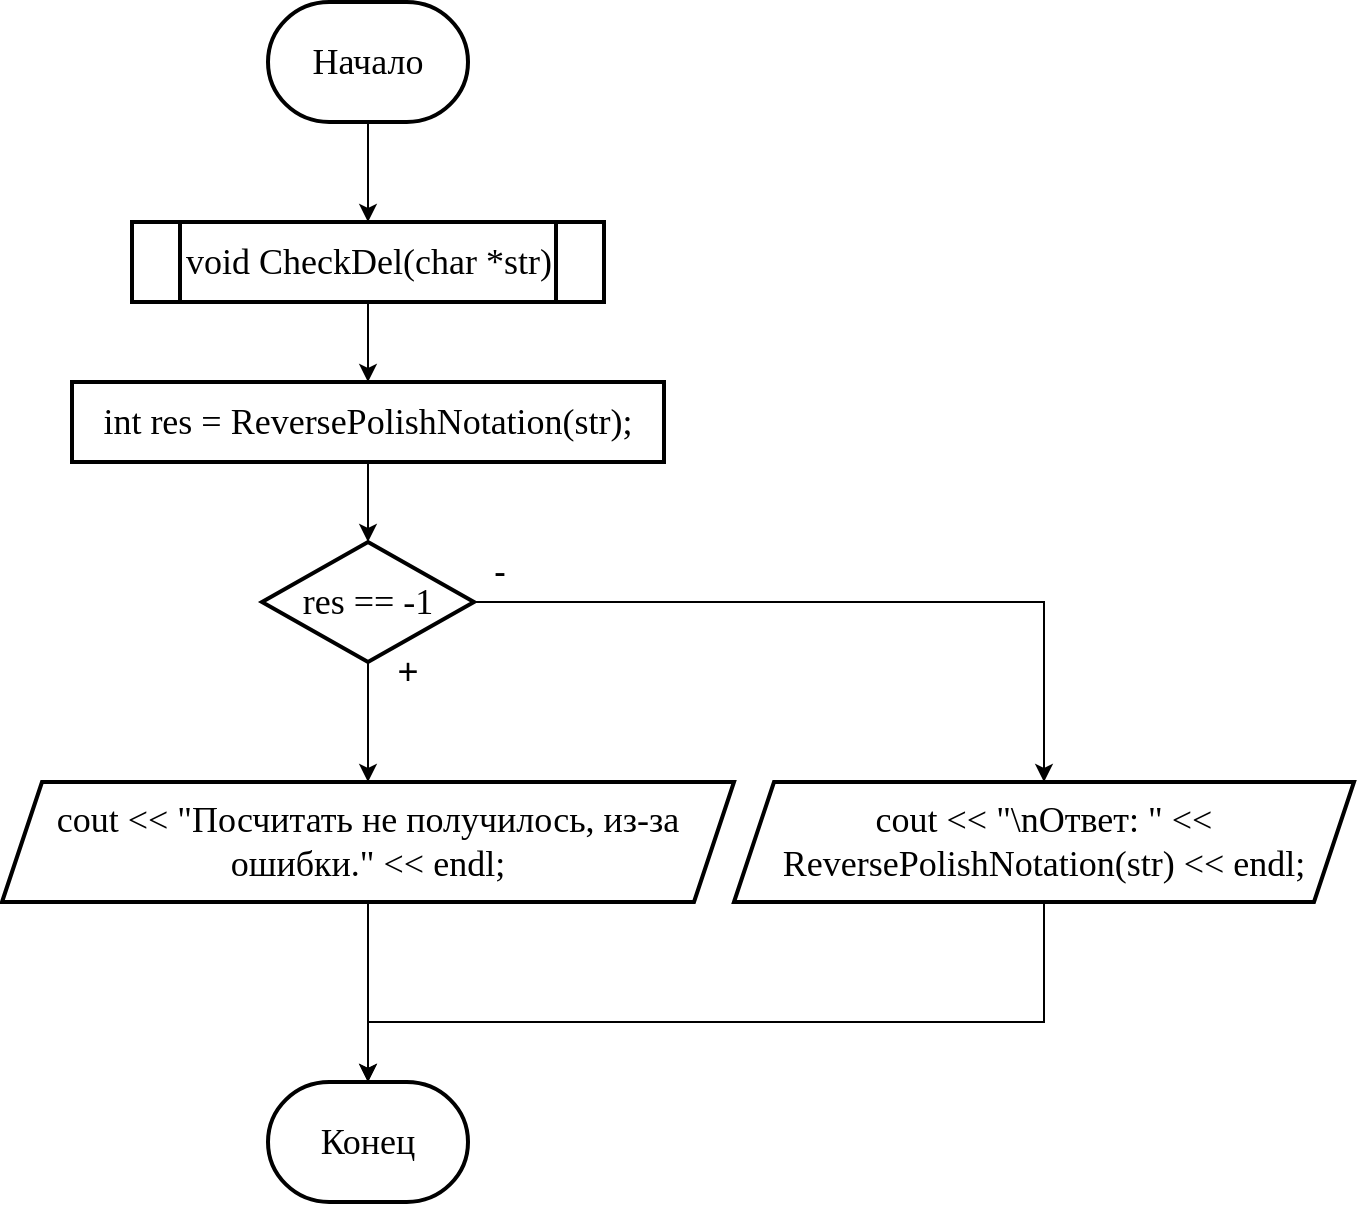 <mxfile version="24.4.9" type="device">
  <diagram id="_K2DW3Gbu-rnRrepte_V" name="Страница — 1">
    <mxGraphModel dx="1050" dy="522" grid="1" gridSize="10" guides="1" tooltips="1" connect="1" arrows="1" fold="1" page="1" pageScale="1" pageWidth="827" pageHeight="1169" math="0" shadow="0">
      <root>
        <mxCell id="0" />
        <mxCell id="1" parent="0" />
        <mxCell id="RTXykmJtZlpVQ1Kh_Tok-4" value="" style="edgeStyle=orthogonalEdgeStyle;rounded=0;orthogonalLoop=1;jettySize=auto;html=1;" edge="1" parent="1" source="RTXykmJtZlpVQ1Kh_Tok-1" target="RTXykmJtZlpVQ1Kh_Tok-3">
          <mxGeometry relative="1" as="geometry" />
        </mxCell>
        <mxCell id="RTXykmJtZlpVQ1Kh_Tok-1" value="Начало" style="strokeWidth=2;html=1;shape=mxgraph.flowchart.terminator;whiteSpace=wrap;fontFamily=Times New Roman;fontSize=18;" vertex="1" parent="1">
          <mxGeometry x="364" y="10" width="100" height="60" as="geometry" />
        </mxCell>
        <mxCell id="RTXykmJtZlpVQ1Kh_Tok-2" value="Конец" style="strokeWidth=2;html=1;shape=mxgraph.flowchart.terminator;whiteSpace=wrap;fontFamily=Times New Roman;fontSize=18;" vertex="1" parent="1">
          <mxGeometry x="364" y="550" width="100" height="60" as="geometry" />
        </mxCell>
        <mxCell id="RTXykmJtZlpVQ1Kh_Tok-6" value="" style="edgeStyle=orthogonalEdgeStyle;rounded=0;orthogonalLoop=1;jettySize=auto;html=1;" edge="1" parent="1" source="RTXykmJtZlpVQ1Kh_Tok-3" target="RTXykmJtZlpVQ1Kh_Tok-5">
          <mxGeometry relative="1" as="geometry" />
        </mxCell>
        <mxCell id="RTXykmJtZlpVQ1Kh_Tok-3" value="void CheckDel(char *str)" style="shape=process;whiteSpace=wrap;html=1;backgroundOutline=1;fontSize=18;fontFamily=Times New Roman;strokeWidth=2;" vertex="1" parent="1">
          <mxGeometry x="296" y="120" width="236" height="40" as="geometry" />
        </mxCell>
        <mxCell id="RTXykmJtZlpVQ1Kh_Tok-8" value="" style="edgeStyle=orthogonalEdgeStyle;rounded=0;orthogonalLoop=1;jettySize=auto;html=1;" edge="1" parent="1" source="RTXykmJtZlpVQ1Kh_Tok-5" target="RTXykmJtZlpVQ1Kh_Tok-7">
          <mxGeometry relative="1" as="geometry" />
        </mxCell>
        <mxCell id="RTXykmJtZlpVQ1Kh_Tok-5" value="int res = ReversePolishNotation(str);" style="whiteSpace=wrap;html=1;fontSize=18;fontFamily=Times New Roman;strokeWidth=2;" vertex="1" parent="1">
          <mxGeometry x="266" y="200" width="296" height="40" as="geometry" />
        </mxCell>
        <mxCell id="RTXykmJtZlpVQ1Kh_Tok-10" value="" style="edgeStyle=orthogonalEdgeStyle;rounded=0;orthogonalLoop=1;jettySize=auto;html=1;" edge="1" parent="1" source="RTXykmJtZlpVQ1Kh_Tok-7" target="RTXykmJtZlpVQ1Kh_Tok-9">
          <mxGeometry relative="1" as="geometry" />
        </mxCell>
        <mxCell id="RTXykmJtZlpVQ1Kh_Tok-12" value="" style="edgeStyle=orthogonalEdgeStyle;rounded=0;orthogonalLoop=1;jettySize=auto;html=1;" edge="1" parent="1" source="RTXykmJtZlpVQ1Kh_Tok-7" target="RTXykmJtZlpVQ1Kh_Tok-11">
          <mxGeometry relative="1" as="geometry" />
        </mxCell>
        <mxCell id="RTXykmJtZlpVQ1Kh_Tok-7" value="res == -1" style="rhombus;whiteSpace=wrap;html=1;fontSize=18;fontFamily=Times New Roman;strokeWidth=2;" vertex="1" parent="1">
          <mxGeometry x="361" y="280" width="106" height="60" as="geometry" />
        </mxCell>
        <mxCell id="RTXykmJtZlpVQ1Kh_Tok-16" value="" style="edgeStyle=orthogonalEdgeStyle;rounded=0;orthogonalLoop=1;jettySize=auto;html=1;" edge="1" parent="1" source="RTXykmJtZlpVQ1Kh_Tok-9" target="RTXykmJtZlpVQ1Kh_Tok-2">
          <mxGeometry relative="1" as="geometry" />
        </mxCell>
        <mxCell id="RTXykmJtZlpVQ1Kh_Tok-9" value="cout &amp;lt;&amp;lt; &quot;Посчитать не получилось, из-за ошибки.&quot; &amp;lt;&amp;lt; endl;" style="shape=parallelogram;perimeter=parallelogramPerimeter;whiteSpace=wrap;html=1;fixedSize=1;fontSize=18;fontFamily=Times New Roman;strokeWidth=2;" vertex="1" parent="1">
          <mxGeometry x="231" y="400" width="366" height="60" as="geometry" />
        </mxCell>
        <mxCell id="RTXykmJtZlpVQ1Kh_Tok-11" value="cout &amp;lt;&amp;lt; &quot;\nОтвет: &quot; &amp;lt;&amp;lt; ReversePolishNotation(str) &amp;lt;&amp;lt; endl;" style="shape=parallelogram;perimeter=parallelogramPerimeter;whiteSpace=wrap;html=1;fixedSize=1;fontSize=18;fontFamily=Times New Roman;strokeWidth=2;" vertex="1" parent="1">
          <mxGeometry x="597" y="400" width="310" height="60" as="geometry" />
        </mxCell>
        <mxCell id="RTXykmJtZlpVQ1Kh_Tok-13" value="-" style="text;html=1;align=center;verticalAlign=middle;whiteSpace=wrap;rounded=0;fontSize=18;" vertex="1" parent="1">
          <mxGeometry x="450" y="280" width="60" height="30" as="geometry" />
        </mxCell>
        <mxCell id="RTXykmJtZlpVQ1Kh_Tok-14" value="+" style="text;html=1;align=center;verticalAlign=middle;whiteSpace=wrap;rounded=0;fontSize=18;" vertex="1" parent="1">
          <mxGeometry x="404" y="330" width="60" height="30" as="geometry" />
        </mxCell>
        <mxCell id="RTXykmJtZlpVQ1Kh_Tok-15" style="edgeStyle=orthogonalEdgeStyle;rounded=0;orthogonalLoop=1;jettySize=auto;html=1;entryX=0.5;entryY=0;entryDx=0;entryDy=0;entryPerimeter=0;" edge="1" parent="1" source="RTXykmJtZlpVQ1Kh_Tok-11" target="RTXykmJtZlpVQ1Kh_Tok-2">
          <mxGeometry relative="1" as="geometry">
            <Array as="points">
              <mxPoint x="752" y="520" />
              <mxPoint x="414" y="520" />
            </Array>
          </mxGeometry>
        </mxCell>
      </root>
    </mxGraphModel>
  </diagram>
</mxfile>
